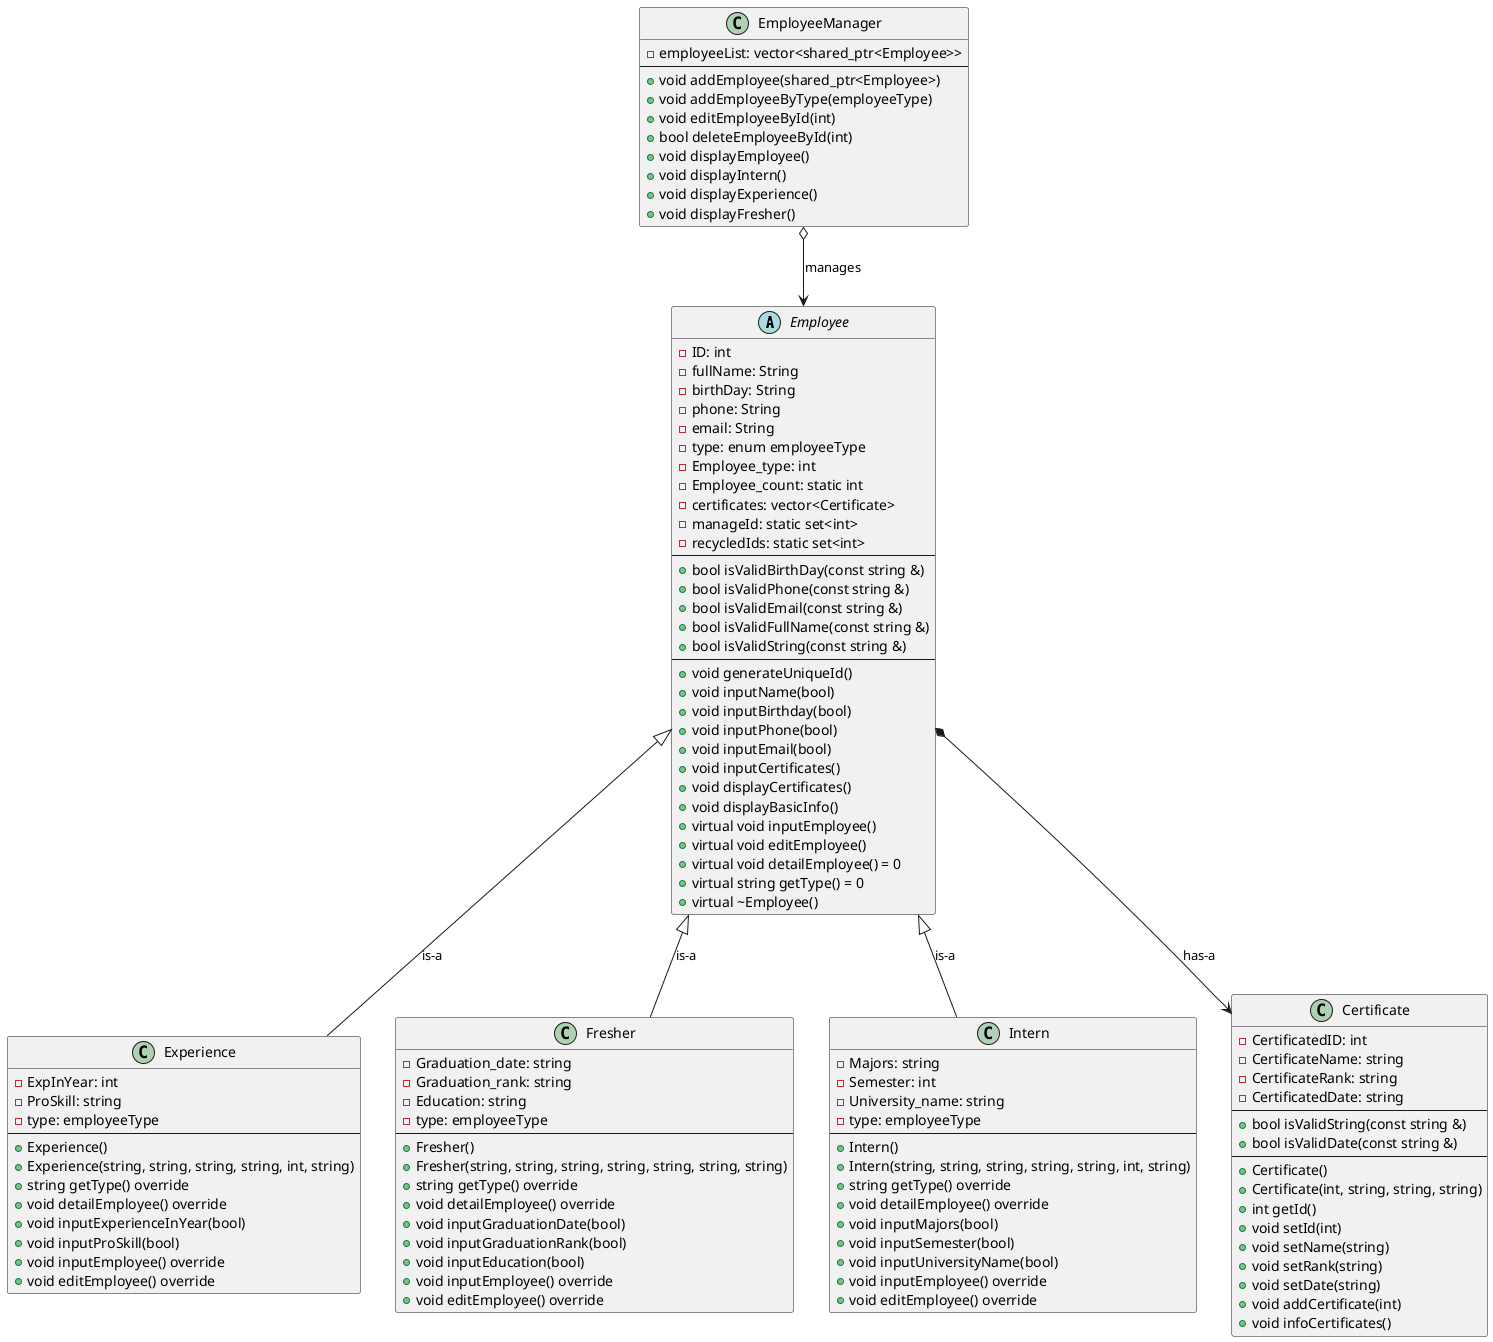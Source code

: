 @startuml

abstract class Employee {
    - ID: int
    - fullName: String
    - birthDay: String
    - phone: String
    - email: String
    - type: enum employeeType
    - Employee_type: int
    - Employee_count: static int
    - certificates: vector<Certificate>
    - manageId: static set<int> 
    - recycledIds: static set<int>
    --
    + bool isValidBirthDay(const string &)
    + bool isValidPhone(const string &)
    + bool isValidEmail(const string &)
    + bool isValidFullName(const string &)
    + bool isValidString(const string &)
    --
    + void generateUniqueId()
    + void inputName(bool)
    + void inputBirthday(bool)
    + void inputPhone(bool)
    + void inputEmail(bool)
    + void inputCertificates()
    + void displayCertificates()
    + void displayBasicInfo()
    + virtual void inputEmployee()
    + virtual void editEmployee()
    + virtual void detailEmployee() = 0
    + virtual string getType() = 0
    + virtual ~Employee()
}

class Experience {
    - ExpInYear: int
    - ProSkill: string 
    - type: employeeType
    --
    + Experience()
    + Experience(string, string, string, string, int, string)
    + string getType() override
    + void detailEmployee() override
    + void inputExperienceInYear(bool)
    + void inputProSkill(bool)
    + void inputEmployee() override
    + void editEmployee() override
}

class Fresher {
    - Graduation_date: string 
    - Graduation_rank: string 
    - Education: string 
    - type: employeeType
    --
    + Fresher()
    + Fresher(string, string, string, string, string, string, string)
    + string getType() override
    + void detailEmployee() override
    + void inputGraduationDate(bool)
    + void inputGraduationRank(bool)
    + void inputEducation(bool)
    + void inputEmployee() override
    + void editEmployee() override
}

class Intern {
    - Majors: string 
    - Semester: int 
    - University_name: string 
    - type: employeeType
    --
    + Intern()
    + Intern(string, string, string, string, string, int, string)
    + string getType() override
    + void detailEmployee() override
    + void inputMajors(bool)
    + void inputSemester(bool)
    + void inputUniversityName(bool)
    + void inputEmployee() override
    + void editEmployee() override
}

class Certificate {
    - CertificatedID: int
    - CertificateName: string
    - CertificateRank: string
    - CertificatedDate: string
    --
    + bool isValidString(const string &)
    + bool isValidDate(const string &)
    --
    + Certificate() 
    + Certificate(int, string, string, string)
    + int getId()
    + void setId(int)
    + void setName(string)
    + void setRank(string)
    + void setDate(string)
    + void addCertificate(int)
    + void infoCertificates()
}

class EmployeeManager {
    - employeeList: vector<shared_ptr<Employee>>
    --
    + void addEmployee(shared_ptr<Employee>)
    + void addEmployeeByType(employeeType)
    + void editEmployeeById(int)
    + bool deleteEmployeeById(int)
    + void displayEmployee()
    + void displayIntern()
    + void displayExperience()
    + void displayFresher()
}

Employee <|-- Experience : is-a
Employee <|-- Fresher : is-a
Employee <|-- Intern : is-a
EmployeeManager o--> Employee : manages
Employee *--> Certificate : has-a

@enduml
